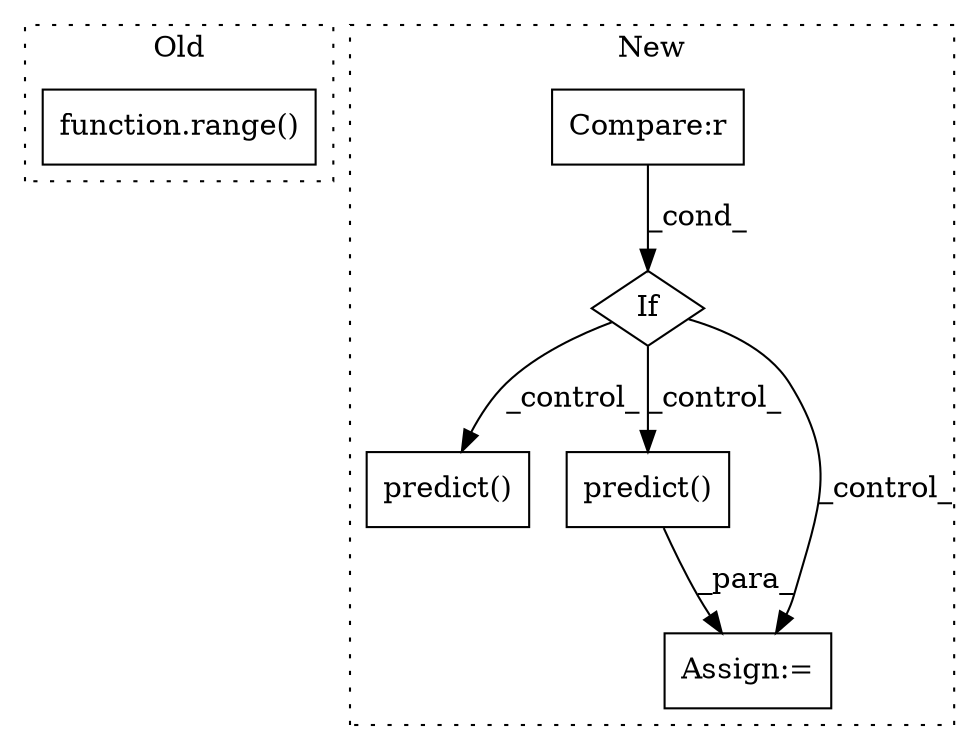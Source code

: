 digraph G {
subgraph cluster0 {
1 [label="function.range()" a="75" s="2464,2487" l="6,1" shape="box"];
label = "Old";
style="dotted";
}
subgraph cluster1 {
2 [label="predict()" a="75" s="2529,2549" l="19,1" shape="box"];
3 [label="If" a="96" s="2328" l="3" shape="diamond"];
4 [label="Compare:r" a="40" s="2331" l="22" shape="box"];
5 [label="predict()" a="75" s="2393,2413" l="19,1" shape="box"];
6 [label="Assign:=" a="68" s="2390" l="3" shape="box"];
label = "New";
style="dotted";
}
3 -> 5 [label="_control_"];
3 -> 6 [label="_control_"];
3 -> 2 [label="_control_"];
4 -> 3 [label="_cond_"];
5 -> 6 [label="_para_"];
}